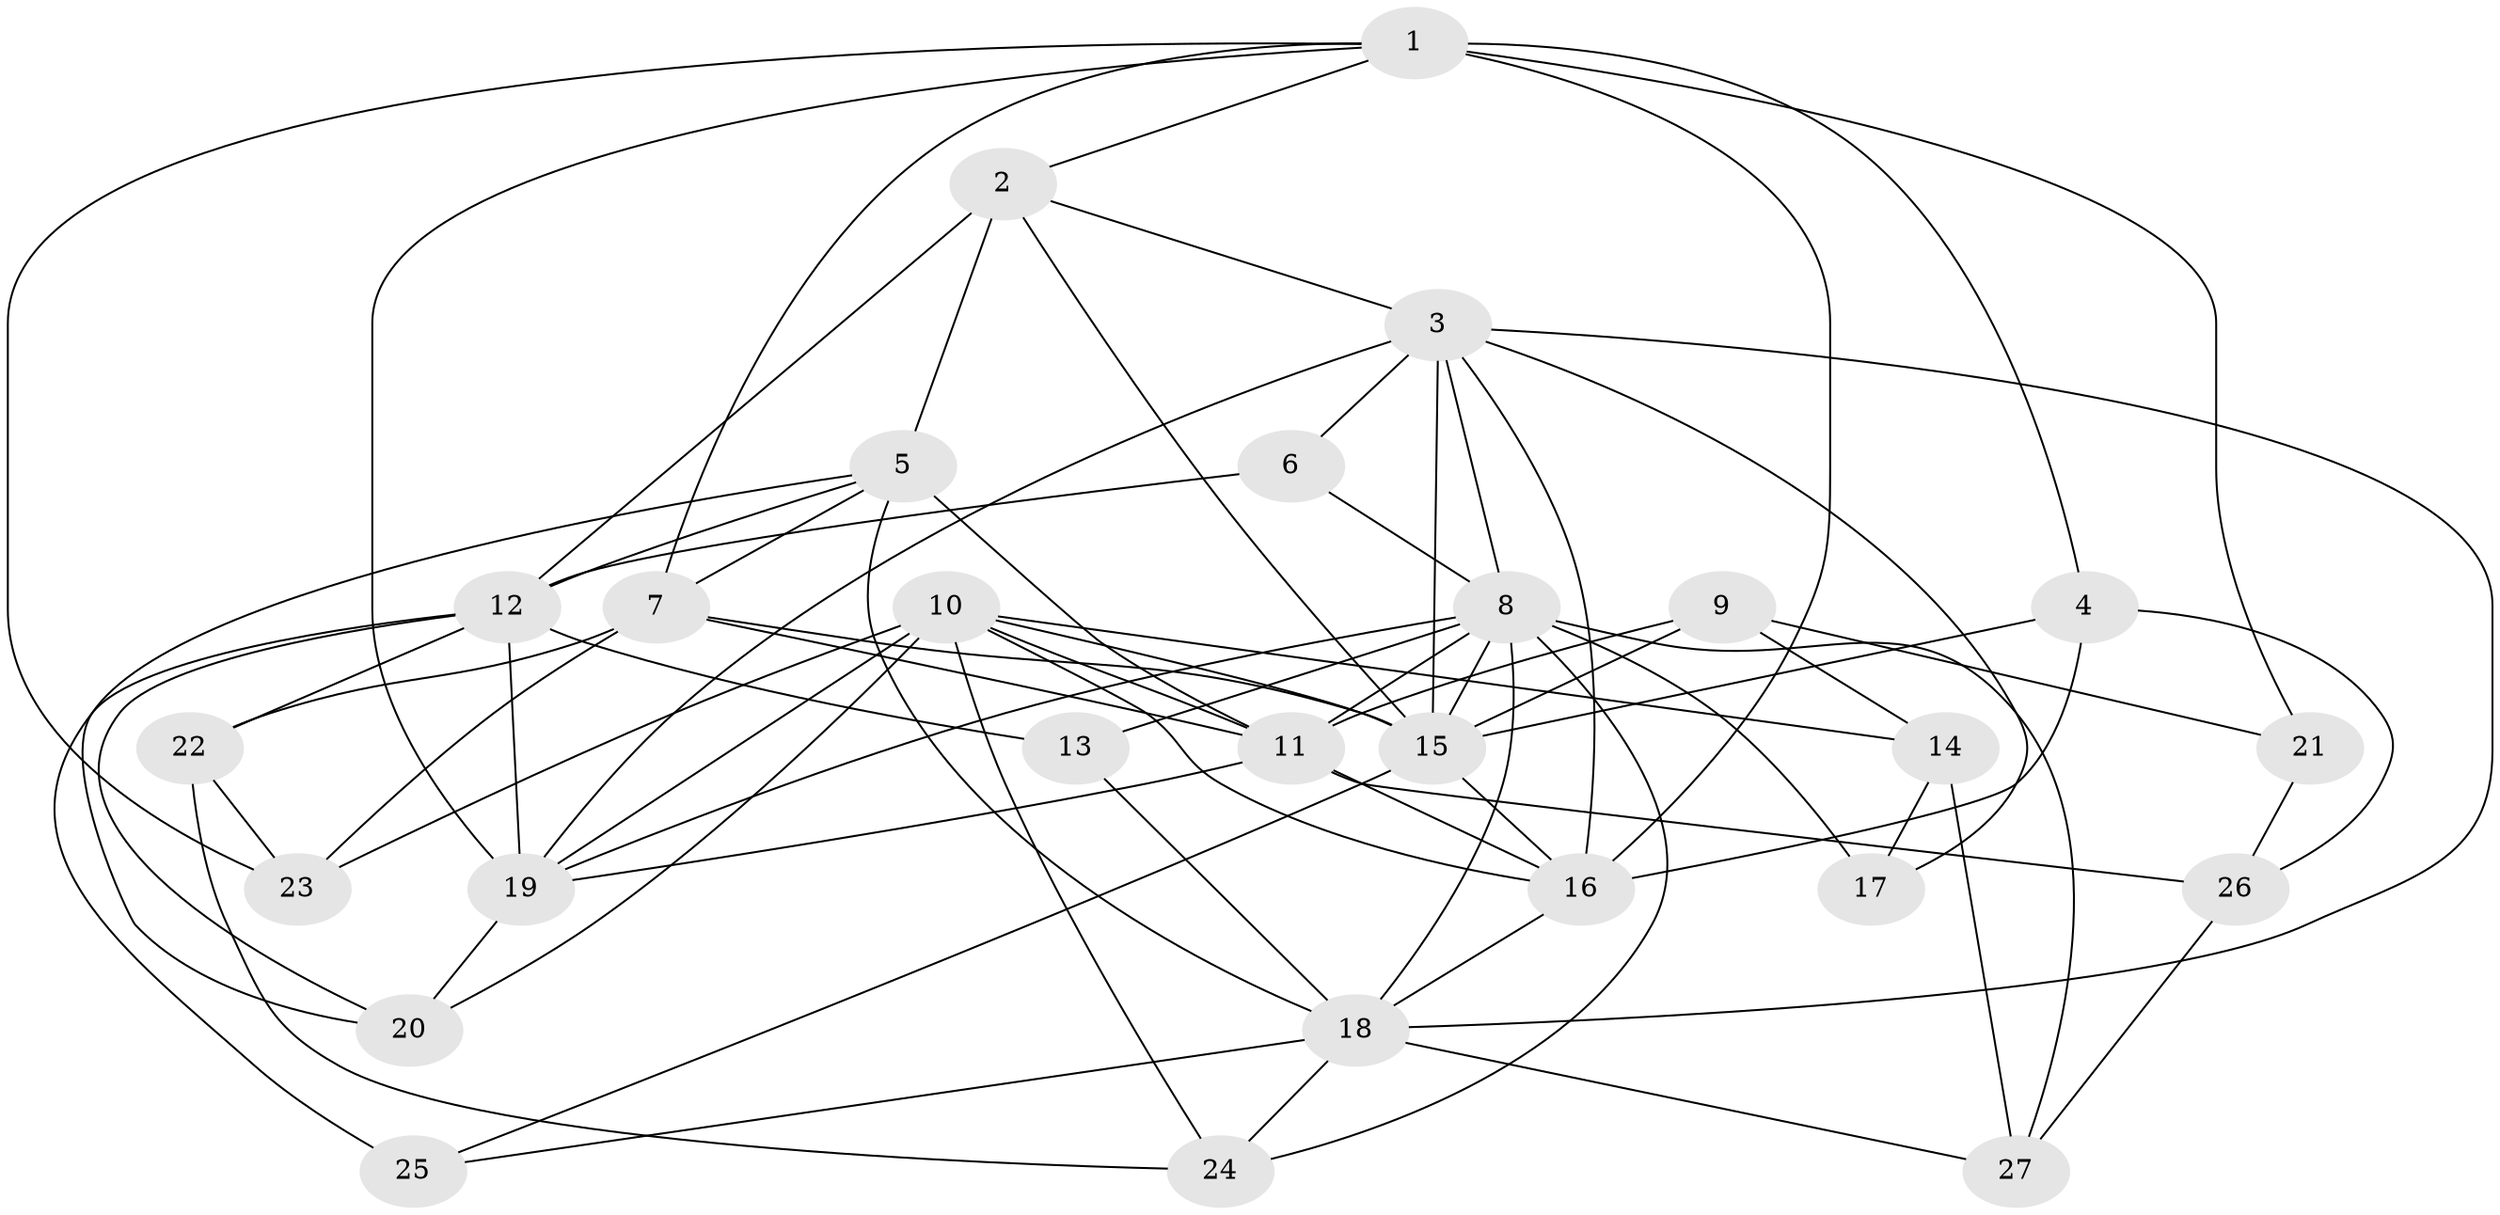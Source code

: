 // original degree distribution, {4: 1.0}
// Generated by graph-tools (version 1.1) at 2025/54/03/04/25 22:54:07]
// undirected, 27 vertices, 74 edges
graph export_dot {
  node [color=gray90,style=filled];
  1;
  2;
  3;
  4;
  5;
  6;
  7;
  8;
  9;
  10;
  11;
  12;
  13;
  14;
  15;
  16;
  17;
  18;
  19;
  20;
  21;
  22;
  23;
  24;
  25;
  26;
  27;
  1 -- 2 [weight=1.0];
  1 -- 4 [weight=1.0];
  1 -- 7 [weight=1.0];
  1 -- 16 [weight=2.0];
  1 -- 19 [weight=2.0];
  1 -- 21 [weight=2.0];
  1 -- 23 [weight=1.0];
  2 -- 3 [weight=2.0];
  2 -- 5 [weight=2.0];
  2 -- 12 [weight=2.0];
  2 -- 15 [weight=1.0];
  3 -- 6 [weight=1.0];
  3 -- 8 [weight=2.0];
  3 -- 15 [weight=2.0];
  3 -- 16 [weight=1.0];
  3 -- 17 [weight=2.0];
  3 -- 18 [weight=1.0];
  3 -- 19 [weight=1.0];
  4 -- 15 [weight=1.0];
  4 -- 16 [weight=1.0];
  4 -- 26 [weight=1.0];
  5 -- 7 [weight=1.0];
  5 -- 11 [weight=2.0];
  5 -- 12 [weight=1.0];
  5 -- 18 [weight=1.0];
  5 -- 20 [weight=1.0];
  6 -- 8 [weight=2.0];
  6 -- 12 [weight=1.0];
  7 -- 11 [weight=3.0];
  7 -- 15 [weight=1.0];
  7 -- 22 [weight=1.0];
  7 -- 23 [weight=1.0];
  8 -- 11 [weight=1.0];
  8 -- 13 [weight=1.0];
  8 -- 15 [weight=1.0];
  8 -- 17 [weight=1.0];
  8 -- 18 [weight=1.0];
  8 -- 19 [weight=1.0];
  8 -- 24 [weight=1.0];
  8 -- 27 [weight=1.0];
  9 -- 11 [weight=1.0];
  9 -- 14 [weight=1.0];
  9 -- 15 [weight=1.0];
  9 -- 21 [weight=1.0];
  10 -- 11 [weight=1.0];
  10 -- 14 [weight=1.0];
  10 -- 15 [weight=1.0];
  10 -- 16 [weight=1.0];
  10 -- 19 [weight=1.0];
  10 -- 20 [weight=1.0];
  10 -- 23 [weight=1.0];
  10 -- 24 [weight=1.0];
  11 -- 16 [weight=1.0];
  11 -- 19 [weight=2.0];
  11 -- 26 [weight=1.0];
  12 -- 13 [weight=2.0];
  12 -- 19 [weight=2.0];
  12 -- 20 [weight=1.0];
  12 -- 22 [weight=1.0];
  12 -- 25 [weight=2.0];
  13 -- 18 [weight=1.0];
  14 -- 17 [weight=1.0];
  14 -- 27 [weight=1.0];
  15 -- 16 [weight=1.0];
  15 -- 25 [weight=1.0];
  16 -- 18 [weight=1.0];
  18 -- 24 [weight=1.0];
  18 -- 25 [weight=1.0];
  18 -- 27 [weight=1.0];
  19 -- 20 [weight=1.0];
  21 -- 26 [weight=1.0];
  22 -- 23 [weight=1.0];
  22 -- 24 [weight=1.0];
  26 -- 27 [weight=1.0];
}
